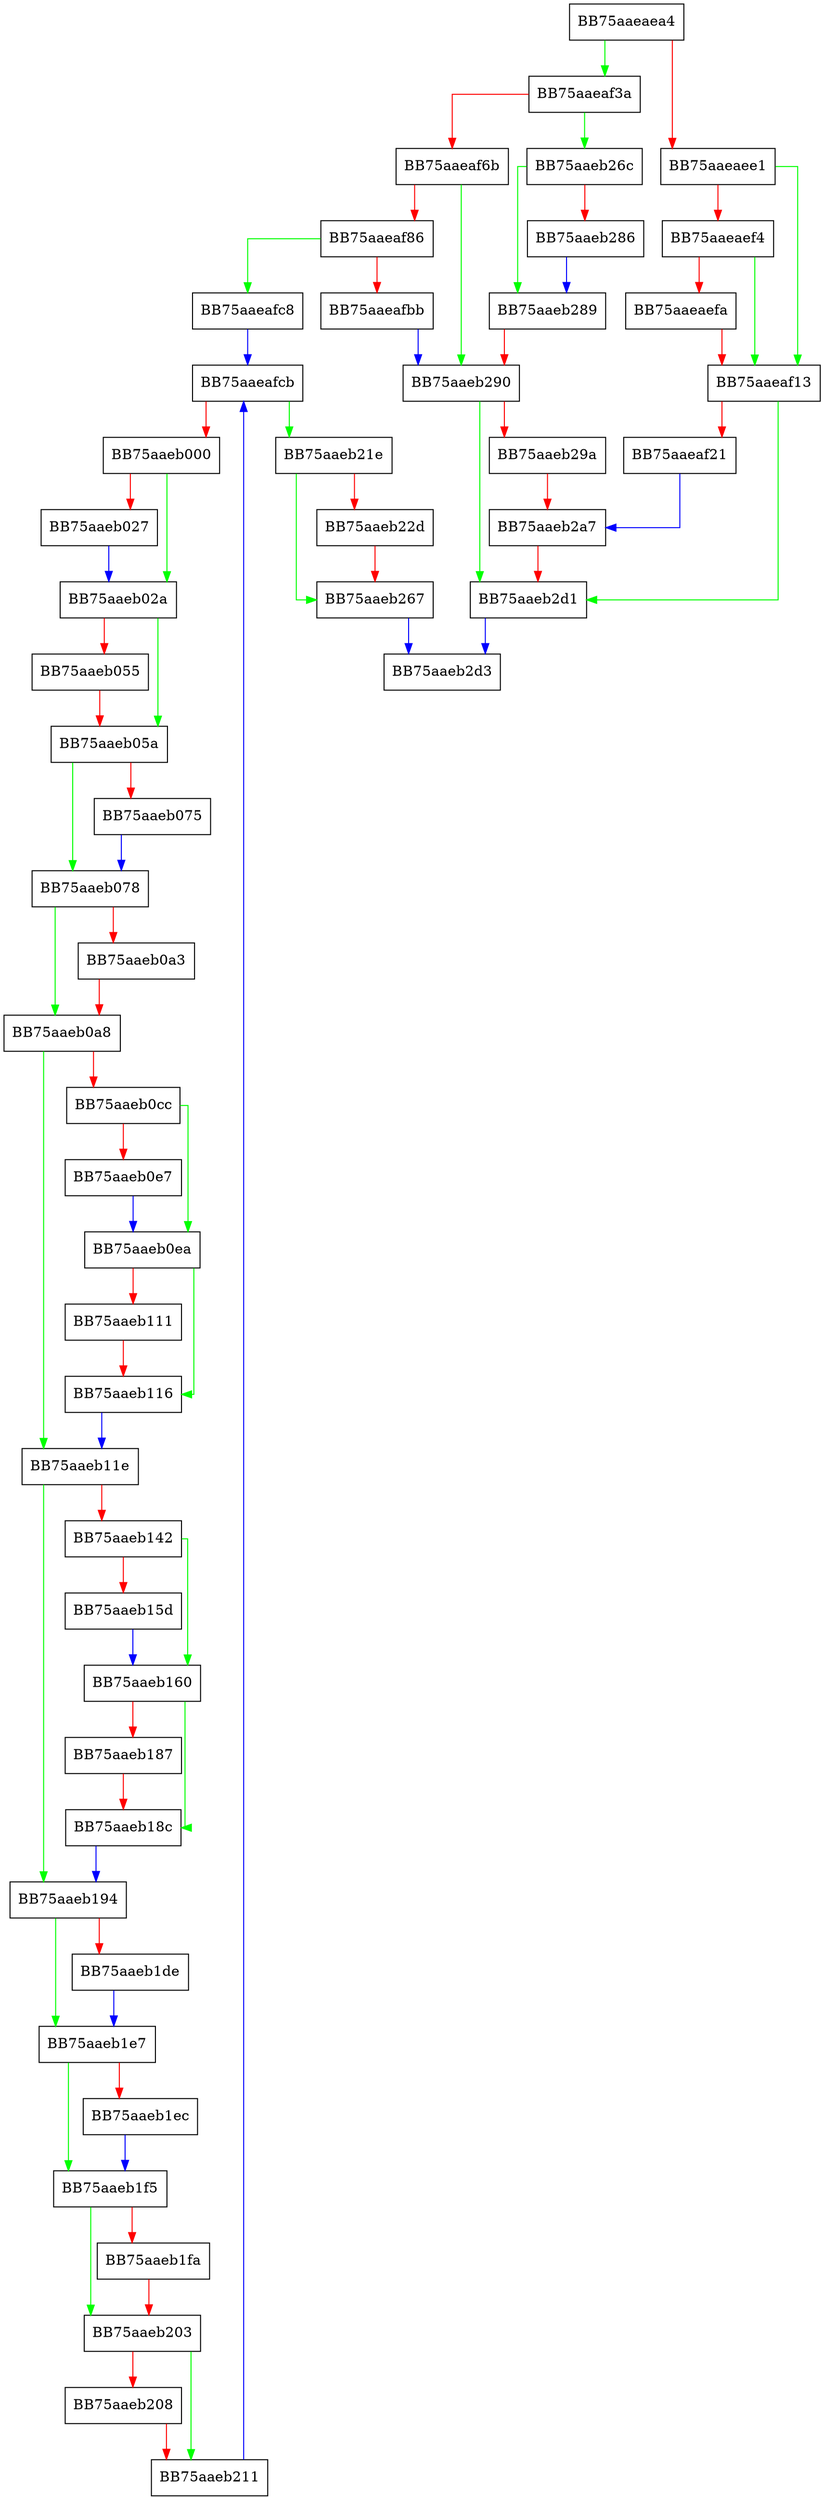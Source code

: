 digraph GetSamplesEx2 {
  node [shape="box"];
  graph [splines=ortho];
  BB75aaeaea4 -> BB75aaeaf3a [color="green"];
  BB75aaeaea4 -> BB75aaeaee1 [color="red"];
  BB75aaeaee1 -> BB75aaeaf13 [color="green"];
  BB75aaeaee1 -> BB75aaeaef4 [color="red"];
  BB75aaeaef4 -> BB75aaeaf13 [color="green"];
  BB75aaeaef4 -> BB75aaeaefa [color="red"];
  BB75aaeaefa -> BB75aaeaf13 [color="red"];
  BB75aaeaf13 -> BB75aaeb2d1 [color="green"];
  BB75aaeaf13 -> BB75aaeaf21 [color="red"];
  BB75aaeaf21 -> BB75aaeb2a7 [color="blue"];
  BB75aaeaf3a -> BB75aaeb26c [color="green"];
  BB75aaeaf3a -> BB75aaeaf6b [color="red"];
  BB75aaeaf6b -> BB75aaeb290 [color="green"];
  BB75aaeaf6b -> BB75aaeaf86 [color="red"];
  BB75aaeaf86 -> BB75aaeafc8 [color="green"];
  BB75aaeaf86 -> BB75aaeafbb [color="red"];
  BB75aaeafbb -> BB75aaeb290 [color="blue"];
  BB75aaeafc8 -> BB75aaeafcb [color="blue"];
  BB75aaeafcb -> BB75aaeb21e [color="green"];
  BB75aaeafcb -> BB75aaeb000 [color="red"];
  BB75aaeb000 -> BB75aaeb02a [color="green"];
  BB75aaeb000 -> BB75aaeb027 [color="red"];
  BB75aaeb027 -> BB75aaeb02a [color="blue"];
  BB75aaeb02a -> BB75aaeb05a [color="green"];
  BB75aaeb02a -> BB75aaeb055 [color="red"];
  BB75aaeb055 -> BB75aaeb05a [color="red"];
  BB75aaeb05a -> BB75aaeb078 [color="green"];
  BB75aaeb05a -> BB75aaeb075 [color="red"];
  BB75aaeb075 -> BB75aaeb078 [color="blue"];
  BB75aaeb078 -> BB75aaeb0a8 [color="green"];
  BB75aaeb078 -> BB75aaeb0a3 [color="red"];
  BB75aaeb0a3 -> BB75aaeb0a8 [color="red"];
  BB75aaeb0a8 -> BB75aaeb11e [color="green"];
  BB75aaeb0a8 -> BB75aaeb0cc [color="red"];
  BB75aaeb0cc -> BB75aaeb0ea [color="green"];
  BB75aaeb0cc -> BB75aaeb0e7 [color="red"];
  BB75aaeb0e7 -> BB75aaeb0ea [color="blue"];
  BB75aaeb0ea -> BB75aaeb116 [color="green"];
  BB75aaeb0ea -> BB75aaeb111 [color="red"];
  BB75aaeb111 -> BB75aaeb116 [color="red"];
  BB75aaeb116 -> BB75aaeb11e [color="blue"];
  BB75aaeb11e -> BB75aaeb194 [color="green"];
  BB75aaeb11e -> BB75aaeb142 [color="red"];
  BB75aaeb142 -> BB75aaeb160 [color="green"];
  BB75aaeb142 -> BB75aaeb15d [color="red"];
  BB75aaeb15d -> BB75aaeb160 [color="blue"];
  BB75aaeb160 -> BB75aaeb18c [color="green"];
  BB75aaeb160 -> BB75aaeb187 [color="red"];
  BB75aaeb187 -> BB75aaeb18c [color="red"];
  BB75aaeb18c -> BB75aaeb194 [color="blue"];
  BB75aaeb194 -> BB75aaeb1e7 [color="green"];
  BB75aaeb194 -> BB75aaeb1de [color="red"];
  BB75aaeb1de -> BB75aaeb1e7 [color="blue"];
  BB75aaeb1e7 -> BB75aaeb1f5 [color="green"];
  BB75aaeb1e7 -> BB75aaeb1ec [color="red"];
  BB75aaeb1ec -> BB75aaeb1f5 [color="blue"];
  BB75aaeb1f5 -> BB75aaeb203 [color="green"];
  BB75aaeb1f5 -> BB75aaeb1fa [color="red"];
  BB75aaeb1fa -> BB75aaeb203 [color="red"];
  BB75aaeb203 -> BB75aaeb211 [color="green"];
  BB75aaeb203 -> BB75aaeb208 [color="red"];
  BB75aaeb208 -> BB75aaeb211 [color="red"];
  BB75aaeb211 -> BB75aaeafcb [color="blue"];
  BB75aaeb21e -> BB75aaeb267 [color="green"];
  BB75aaeb21e -> BB75aaeb22d [color="red"];
  BB75aaeb22d -> BB75aaeb267 [color="red"];
  BB75aaeb267 -> BB75aaeb2d3 [color="blue"];
  BB75aaeb26c -> BB75aaeb289 [color="green"];
  BB75aaeb26c -> BB75aaeb286 [color="red"];
  BB75aaeb286 -> BB75aaeb289 [color="blue"];
  BB75aaeb289 -> BB75aaeb290 [color="red"];
  BB75aaeb290 -> BB75aaeb2d1 [color="green"];
  BB75aaeb290 -> BB75aaeb29a [color="red"];
  BB75aaeb29a -> BB75aaeb2a7 [color="red"];
  BB75aaeb2a7 -> BB75aaeb2d1 [color="red"];
  BB75aaeb2d1 -> BB75aaeb2d3 [color="blue"];
}